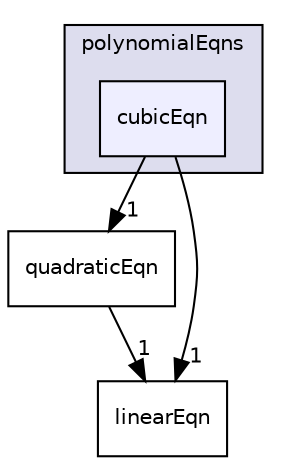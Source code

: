 digraph "src/OpenFOAM/primitives/polynomialEqns/cubicEqn" {
  bgcolor=transparent;
  compound=true
  node [ fontsize="10", fontname="Helvetica"];
  edge [ labelfontsize="10", labelfontname="Helvetica"];
  subgraph clusterdir_ea22b97d585b581f8109179e40307995 {
    graph [ bgcolor="#ddddee", pencolor="black", label="polynomialEqns" fontname="Helvetica", fontsize="10", URL="dir_ea22b97d585b581f8109179e40307995.html"]
  dir_db6b38ebd9152f8654ab28bfc58f70ac [shape=box, label="cubicEqn", style="filled", fillcolor="#eeeeff", pencolor="black", URL="dir_db6b38ebd9152f8654ab28bfc58f70ac.html"];
  }
  dir_165c92b436e95bde50e6c748f77bf491 [shape=box label="quadraticEqn" URL="dir_165c92b436e95bde50e6c748f77bf491.html"];
  dir_1dd29ea88533f030dacac6222e342ea9 [shape=box label="linearEqn" URL="dir_1dd29ea88533f030dacac6222e342ea9.html"];
  dir_165c92b436e95bde50e6c748f77bf491->dir_1dd29ea88533f030dacac6222e342ea9 [headlabel="1", labeldistance=1.5 headhref="dir_002697_002696.html"];
  dir_db6b38ebd9152f8654ab28bfc58f70ac->dir_165c92b436e95bde50e6c748f77bf491 [headlabel="1", labeldistance=1.5 headhref="dir_002695_002697.html"];
  dir_db6b38ebd9152f8654ab28bfc58f70ac->dir_1dd29ea88533f030dacac6222e342ea9 [headlabel="1", labeldistance=1.5 headhref="dir_002695_002696.html"];
}
